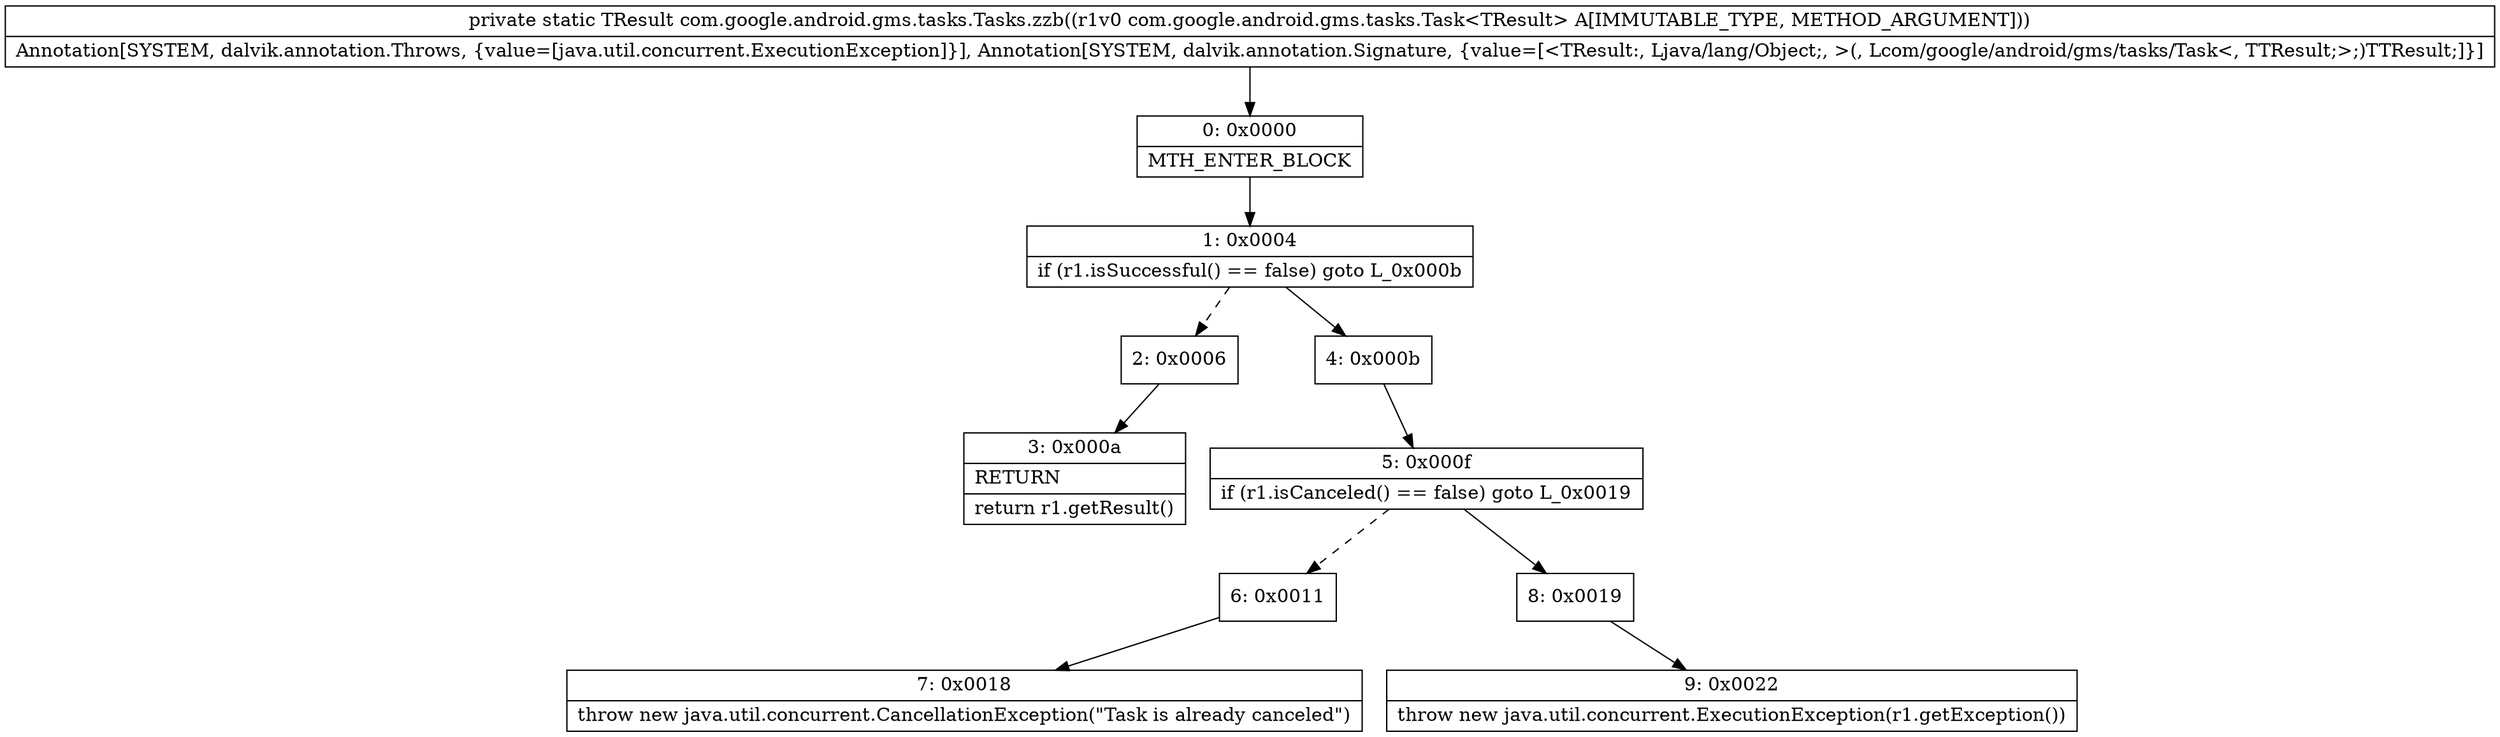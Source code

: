 digraph "CFG forcom.google.android.gms.tasks.Tasks.zzb(Lcom\/google\/android\/gms\/tasks\/Task;)Ljava\/lang\/Object;" {
Node_0 [shape=record,label="{0\:\ 0x0000|MTH_ENTER_BLOCK\l}"];
Node_1 [shape=record,label="{1\:\ 0x0004|if (r1.isSuccessful() == false) goto L_0x000b\l}"];
Node_2 [shape=record,label="{2\:\ 0x0006}"];
Node_3 [shape=record,label="{3\:\ 0x000a|RETURN\l|return r1.getResult()\l}"];
Node_4 [shape=record,label="{4\:\ 0x000b}"];
Node_5 [shape=record,label="{5\:\ 0x000f|if (r1.isCanceled() == false) goto L_0x0019\l}"];
Node_6 [shape=record,label="{6\:\ 0x0011}"];
Node_7 [shape=record,label="{7\:\ 0x0018|throw new java.util.concurrent.CancellationException(\"Task is already canceled\")\l}"];
Node_8 [shape=record,label="{8\:\ 0x0019}"];
Node_9 [shape=record,label="{9\:\ 0x0022|throw new java.util.concurrent.ExecutionException(r1.getException())\l}"];
MethodNode[shape=record,label="{private static TResult com.google.android.gms.tasks.Tasks.zzb((r1v0 com.google.android.gms.tasks.Task\<TResult\> A[IMMUTABLE_TYPE, METHOD_ARGUMENT]))  | Annotation[SYSTEM, dalvik.annotation.Throws, \{value=[java.util.concurrent.ExecutionException]\}], Annotation[SYSTEM, dalvik.annotation.Signature, \{value=[\<TResult:, Ljava\/lang\/Object;, \>(, Lcom\/google\/android\/gms\/tasks\/Task\<, TTResult;\>;)TTResult;]\}]\l}"];
MethodNode -> Node_0;
Node_0 -> Node_1;
Node_1 -> Node_2[style=dashed];
Node_1 -> Node_4;
Node_2 -> Node_3;
Node_4 -> Node_5;
Node_5 -> Node_6[style=dashed];
Node_5 -> Node_8;
Node_6 -> Node_7;
Node_8 -> Node_9;
}

